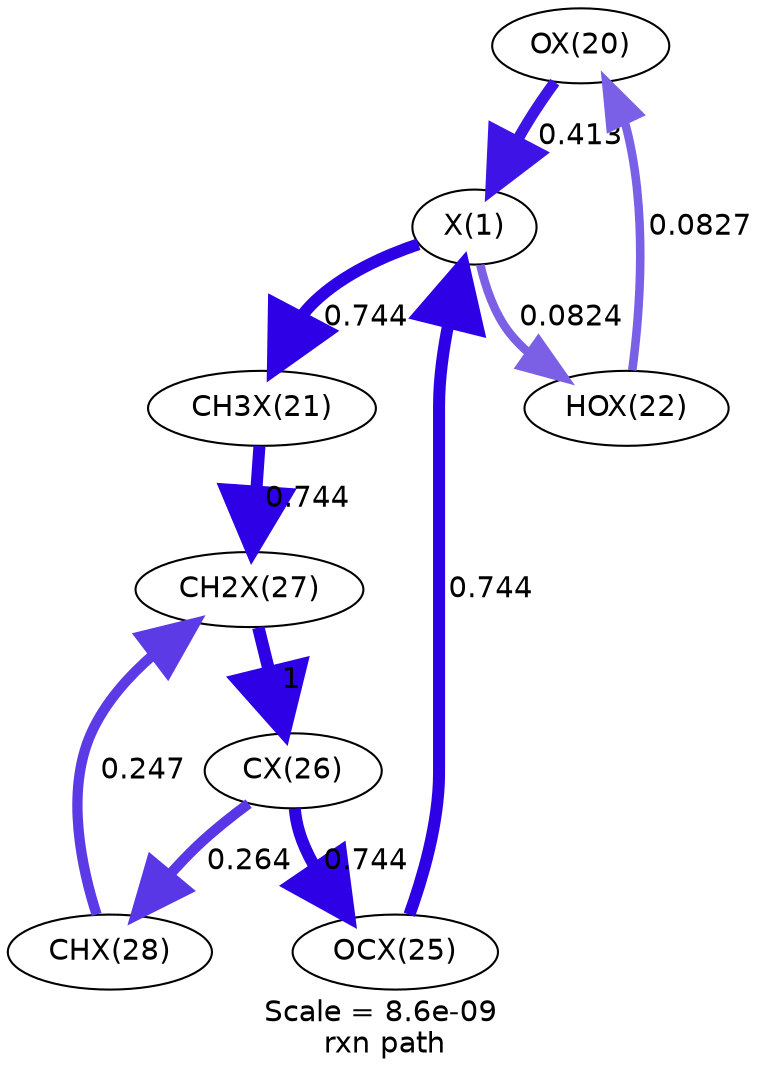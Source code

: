 digraph reaction_paths {
center=1;
s24 -> s22[fontname="Helvetica", style="setlinewidth(5.33)", arrowsize=2.67, color="0.7, 0.913, 0.9"
, label=" 0.413"];
s22 -> s26[fontname="Helvetica", style="setlinewidth(4.12)", arrowsize=2.06, color="0.7, 0.582, 0.9"
, label=" 0.0824"];
s22 -> s25[fontname="Helvetica", style="setlinewidth(5.78)", arrowsize=2.89, color="0.7, 1.24, 0.9"
, label=" 0.744"];
s29 -> s22[fontname="Helvetica", style="setlinewidth(5.78)", arrowsize=2.89, color="0.7, 1.24, 0.9"
, label=" 0.744"];
s26 -> s24[fontname="Helvetica", style="setlinewidth(4.12)", arrowsize=2.06, color="0.7, 0.583, 0.9"
, label=" 0.0827"];
s25 -> s31[fontname="Helvetica", style="setlinewidth(5.78)", arrowsize=2.89, color="0.7, 1.24, 0.9"
, label=" 0.744"];
s32 -> s31[fontname="Helvetica", style="setlinewidth(4.94)", arrowsize=2.47, color="0.7, 0.747, 0.9"
, label=" 0.247"];
s31 -> s30[fontname="Helvetica", style="setlinewidth(6)", arrowsize=3, color="0.7, 1.5, 0.9"
, label=" 1"];
s30 -> s32[fontname="Helvetica", style="setlinewidth(4.99)", arrowsize=2.5, color="0.7, 0.764, 0.9"
, label=" 0.264"];
s30 -> s29[fontname="Helvetica", style="setlinewidth(5.78)", arrowsize=2.89, color="0.7, 1.24, 0.9"
, label=" 0.744"];
s22 [ fontname="Helvetica", label="X(1)"];
s24 [ fontname="Helvetica", label="OX(20)"];
s25 [ fontname="Helvetica", label="CH3X(21)"];
s26 [ fontname="Helvetica", label="HOX(22)"];
s29 [ fontname="Helvetica", label="OCX(25)"];
s30 [ fontname="Helvetica", label="CX(26)"];
s31 [ fontname="Helvetica", label="CH2X(27)"];
s32 [ fontname="Helvetica", label="CHX(28)"];
 label = "Scale = 8.6e-09\l rxn path";
 fontname = "Helvetica";
}
